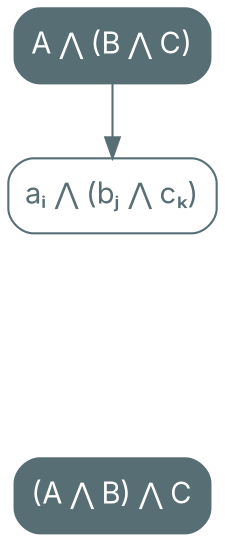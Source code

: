 digraph {
    bgcolor=transparent

    // Default theme: enabled
    node[shape="rectangle" style="rounded,filled" color="#586E75" fillcolor="#586E75" fontcolor="#ffffff" fontname="Inter,Arial"]
    edge [color="#586E75" fontcolor="#000000" fontname="Inter,Arial" fontsize=11]

    LeftAssoc[label="A ⋀ (B ⋀ C)"]
    Aand[label="aᵢ ⋀ (bⱼ ⋀ cₖ)" fillcolor="#ffffff" fontcolor="#586E75"]

    LeftAssoc -> Aand

    RightAssoc[label="(A ⋀ B) ⋀ C"]
    andC[label="(aᵢ ⋀ bⱼ) ⋀ cₖ" fillcolor="#ffffff" fontcolor="#586E75" style=invis]

    andC -> RightAssoc[dir=back style=invis]

    Aand -> andC[style=invis]
    andC -> Aand[style=invis]
}
